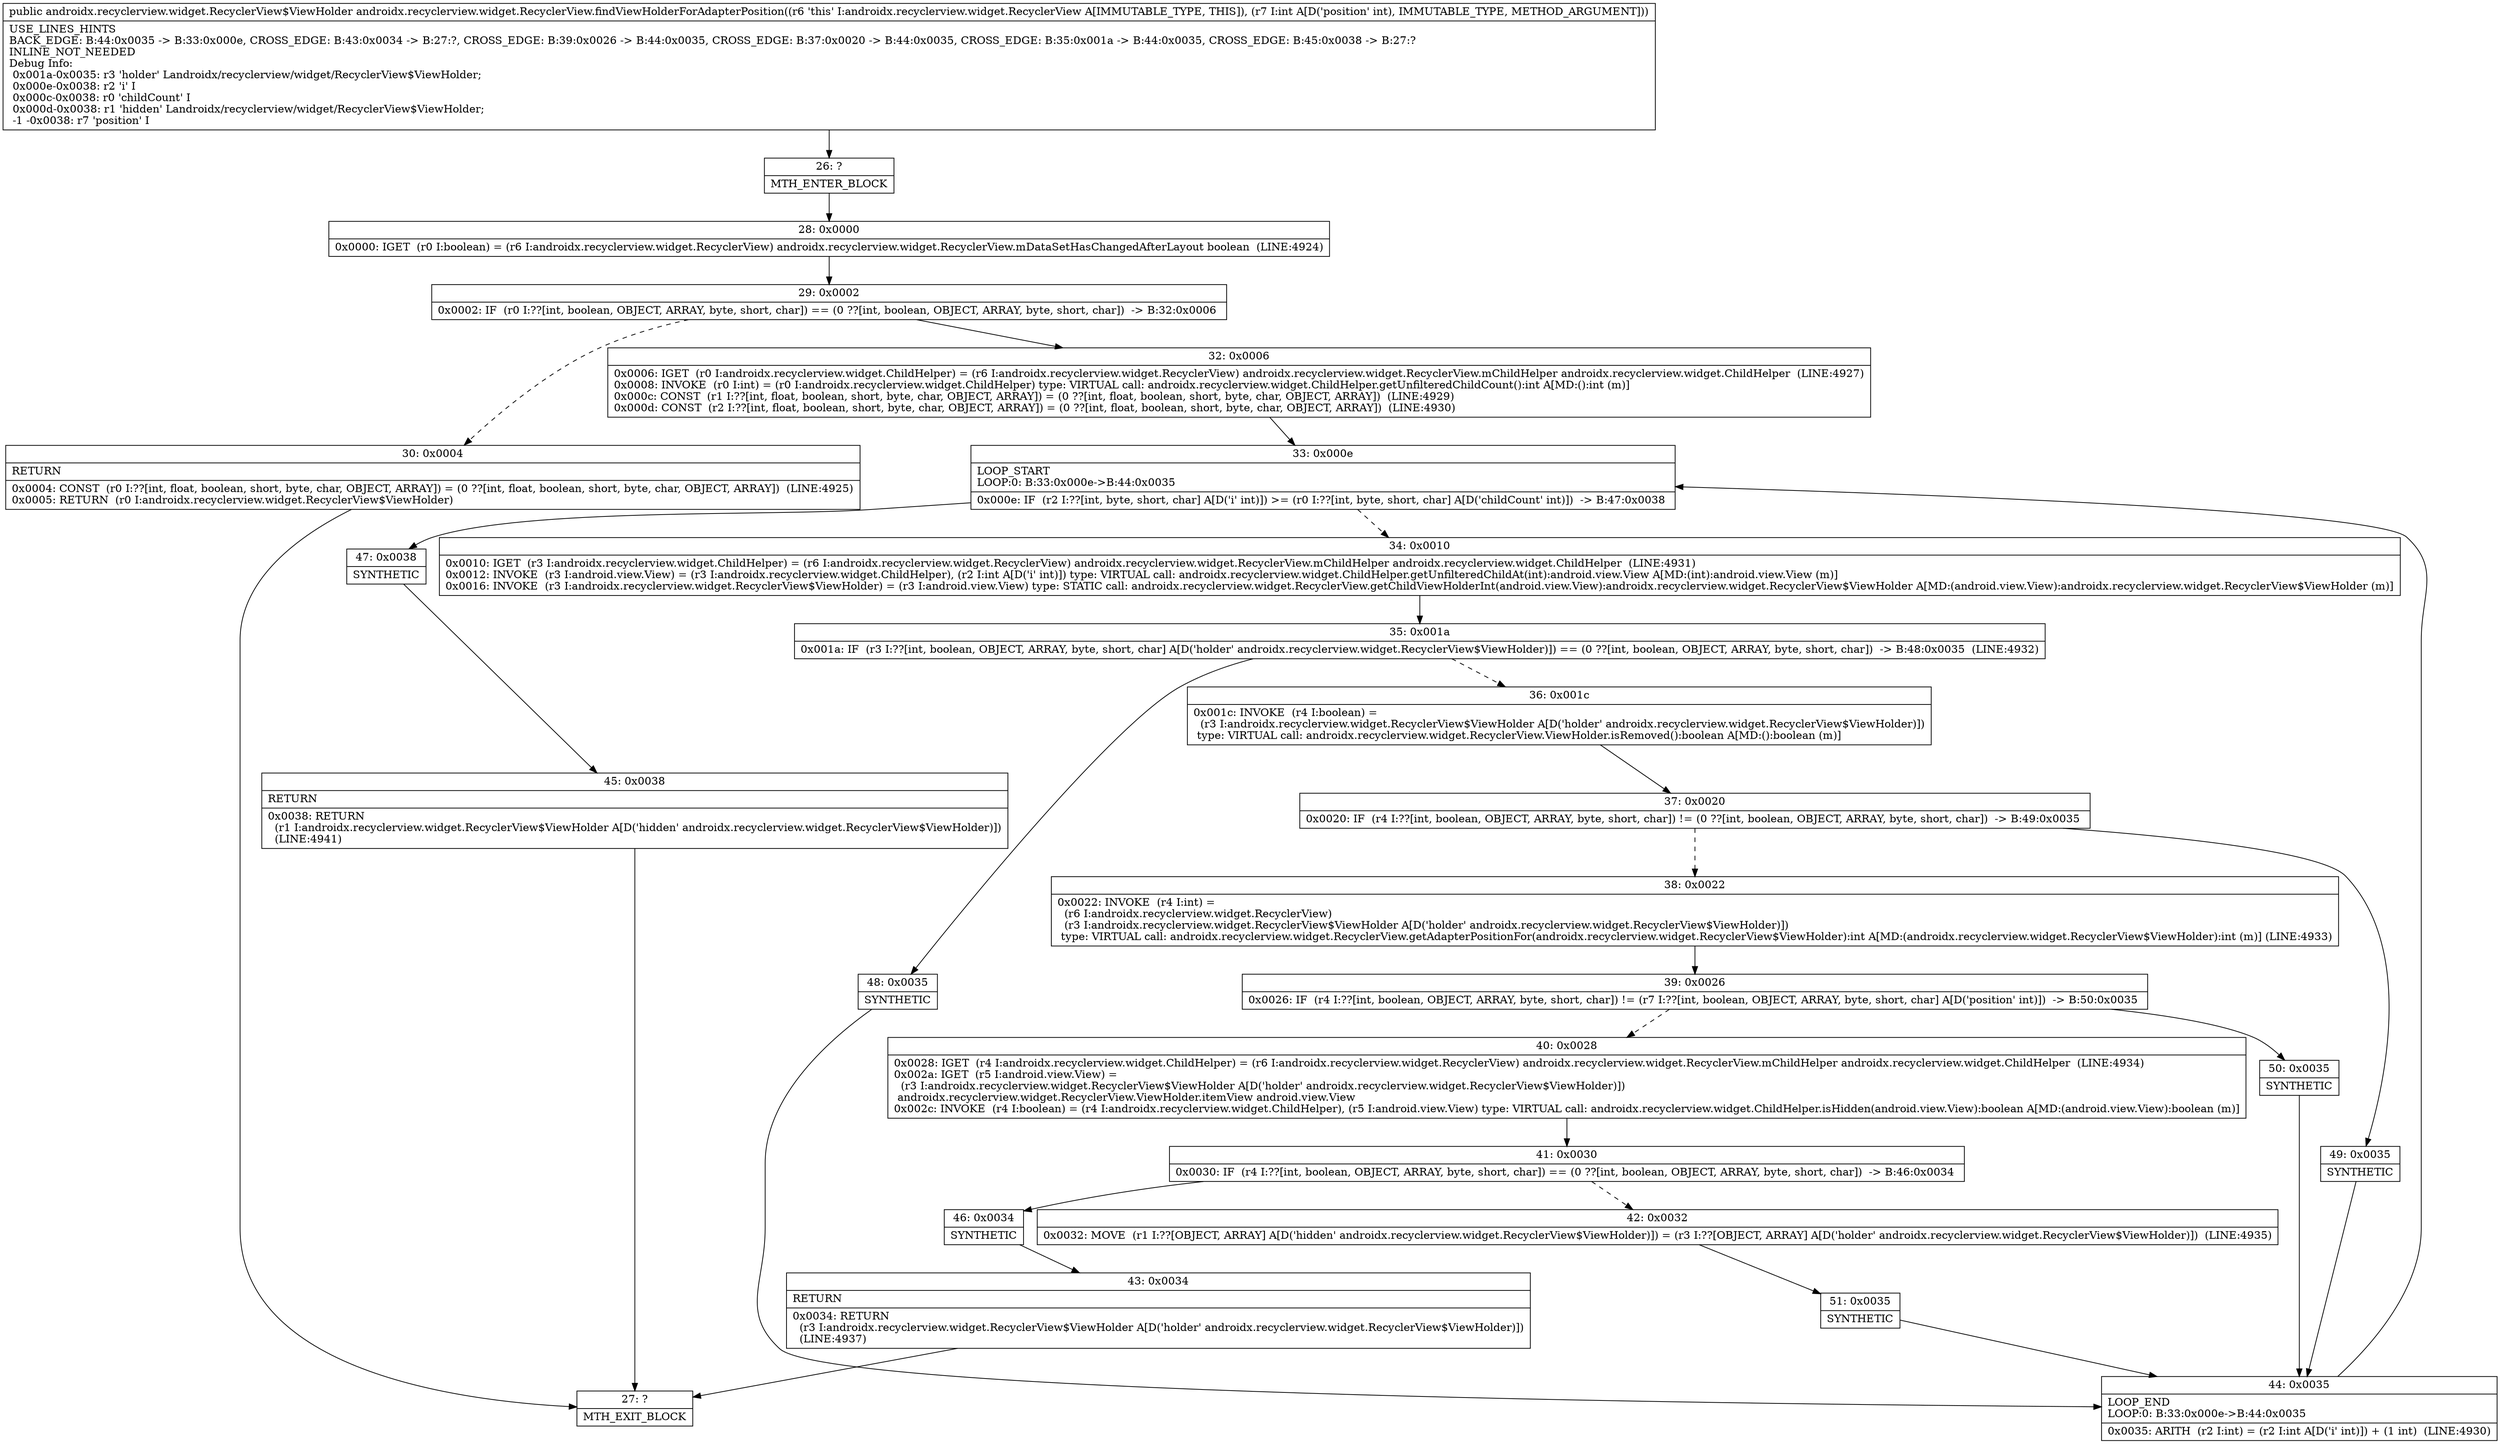 digraph "CFG forandroidx.recyclerview.widget.RecyclerView.findViewHolderForAdapterPosition(I)Landroidx\/recyclerview\/widget\/RecyclerView$ViewHolder;" {
Node_26 [shape=record,label="{26\:\ ?|MTH_ENTER_BLOCK\l}"];
Node_28 [shape=record,label="{28\:\ 0x0000|0x0000: IGET  (r0 I:boolean) = (r6 I:androidx.recyclerview.widget.RecyclerView) androidx.recyclerview.widget.RecyclerView.mDataSetHasChangedAfterLayout boolean  (LINE:4924)\l}"];
Node_29 [shape=record,label="{29\:\ 0x0002|0x0002: IF  (r0 I:??[int, boolean, OBJECT, ARRAY, byte, short, char]) == (0 ??[int, boolean, OBJECT, ARRAY, byte, short, char])  \-\> B:32:0x0006 \l}"];
Node_30 [shape=record,label="{30\:\ 0x0004|RETURN\l|0x0004: CONST  (r0 I:??[int, float, boolean, short, byte, char, OBJECT, ARRAY]) = (0 ??[int, float, boolean, short, byte, char, OBJECT, ARRAY])  (LINE:4925)\l0x0005: RETURN  (r0 I:androidx.recyclerview.widget.RecyclerView$ViewHolder) \l}"];
Node_27 [shape=record,label="{27\:\ ?|MTH_EXIT_BLOCK\l}"];
Node_32 [shape=record,label="{32\:\ 0x0006|0x0006: IGET  (r0 I:androidx.recyclerview.widget.ChildHelper) = (r6 I:androidx.recyclerview.widget.RecyclerView) androidx.recyclerview.widget.RecyclerView.mChildHelper androidx.recyclerview.widget.ChildHelper  (LINE:4927)\l0x0008: INVOKE  (r0 I:int) = (r0 I:androidx.recyclerview.widget.ChildHelper) type: VIRTUAL call: androidx.recyclerview.widget.ChildHelper.getUnfilteredChildCount():int A[MD:():int (m)]\l0x000c: CONST  (r1 I:??[int, float, boolean, short, byte, char, OBJECT, ARRAY]) = (0 ??[int, float, boolean, short, byte, char, OBJECT, ARRAY])  (LINE:4929)\l0x000d: CONST  (r2 I:??[int, float, boolean, short, byte, char, OBJECT, ARRAY]) = (0 ??[int, float, boolean, short, byte, char, OBJECT, ARRAY])  (LINE:4930)\l}"];
Node_33 [shape=record,label="{33\:\ 0x000e|LOOP_START\lLOOP:0: B:33:0x000e\-\>B:44:0x0035\l|0x000e: IF  (r2 I:??[int, byte, short, char] A[D('i' int)]) \>= (r0 I:??[int, byte, short, char] A[D('childCount' int)])  \-\> B:47:0x0038 \l}"];
Node_34 [shape=record,label="{34\:\ 0x0010|0x0010: IGET  (r3 I:androidx.recyclerview.widget.ChildHelper) = (r6 I:androidx.recyclerview.widget.RecyclerView) androidx.recyclerview.widget.RecyclerView.mChildHelper androidx.recyclerview.widget.ChildHelper  (LINE:4931)\l0x0012: INVOKE  (r3 I:android.view.View) = (r3 I:androidx.recyclerview.widget.ChildHelper), (r2 I:int A[D('i' int)]) type: VIRTUAL call: androidx.recyclerview.widget.ChildHelper.getUnfilteredChildAt(int):android.view.View A[MD:(int):android.view.View (m)]\l0x0016: INVOKE  (r3 I:androidx.recyclerview.widget.RecyclerView$ViewHolder) = (r3 I:android.view.View) type: STATIC call: androidx.recyclerview.widget.RecyclerView.getChildViewHolderInt(android.view.View):androidx.recyclerview.widget.RecyclerView$ViewHolder A[MD:(android.view.View):androidx.recyclerview.widget.RecyclerView$ViewHolder (m)]\l}"];
Node_35 [shape=record,label="{35\:\ 0x001a|0x001a: IF  (r3 I:??[int, boolean, OBJECT, ARRAY, byte, short, char] A[D('holder' androidx.recyclerview.widget.RecyclerView$ViewHolder)]) == (0 ??[int, boolean, OBJECT, ARRAY, byte, short, char])  \-\> B:48:0x0035  (LINE:4932)\l}"];
Node_36 [shape=record,label="{36\:\ 0x001c|0x001c: INVOKE  (r4 I:boolean) = \l  (r3 I:androidx.recyclerview.widget.RecyclerView$ViewHolder A[D('holder' androidx.recyclerview.widget.RecyclerView$ViewHolder)])\l type: VIRTUAL call: androidx.recyclerview.widget.RecyclerView.ViewHolder.isRemoved():boolean A[MD:():boolean (m)]\l}"];
Node_37 [shape=record,label="{37\:\ 0x0020|0x0020: IF  (r4 I:??[int, boolean, OBJECT, ARRAY, byte, short, char]) != (0 ??[int, boolean, OBJECT, ARRAY, byte, short, char])  \-\> B:49:0x0035 \l}"];
Node_38 [shape=record,label="{38\:\ 0x0022|0x0022: INVOKE  (r4 I:int) = \l  (r6 I:androidx.recyclerview.widget.RecyclerView)\l  (r3 I:androidx.recyclerview.widget.RecyclerView$ViewHolder A[D('holder' androidx.recyclerview.widget.RecyclerView$ViewHolder)])\l type: VIRTUAL call: androidx.recyclerview.widget.RecyclerView.getAdapterPositionFor(androidx.recyclerview.widget.RecyclerView$ViewHolder):int A[MD:(androidx.recyclerview.widget.RecyclerView$ViewHolder):int (m)] (LINE:4933)\l}"];
Node_39 [shape=record,label="{39\:\ 0x0026|0x0026: IF  (r4 I:??[int, boolean, OBJECT, ARRAY, byte, short, char]) != (r7 I:??[int, boolean, OBJECT, ARRAY, byte, short, char] A[D('position' int)])  \-\> B:50:0x0035 \l}"];
Node_40 [shape=record,label="{40\:\ 0x0028|0x0028: IGET  (r4 I:androidx.recyclerview.widget.ChildHelper) = (r6 I:androidx.recyclerview.widget.RecyclerView) androidx.recyclerview.widget.RecyclerView.mChildHelper androidx.recyclerview.widget.ChildHelper  (LINE:4934)\l0x002a: IGET  (r5 I:android.view.View) = \l  (r3 I:androidx.recyclerview.widget.RecyclerView$ViewHolder A[D('holder' androidx.recyclerview.widget.RecyclerView$ViewHolder)])\l androidx.recyclerview.widget.RecyclerView.ViewHolder.itemView android.view.View \l0x002c: INVOKE  (r4 I:boolean) = (r4 I:androidx.recyclerview.widget.ChildHelper), (r5 I:android.view.View) type: VIRTUAL call: androidx.recyclerview.widget.ChildHelper.isHidden(android.view.View):boolean A[MD:(android.view.View):boolean (m)]\l}"];
Node_41 [shape=record,label="{41\:\ 0x0030|0x0030: IF  (r4 I:??[int, boolean, OBJECT, ARRAY, byte, short, char]) == (0 ??[int, boolean, OBJECT, ARRAY, byte, short, char])  \-\> B:46:0x0034 \l}"];
Node_42 [shape=record,label="{42\:\ 0x0032|0x0032: MOVE  (r1 I:??[OBJECT, ARRAY] A[D('hidden' androidx.recyclerview.widget.RecyclerView$ViewHolder)]) = (r3 I:??[OBJECT, ARRAY] A[D('holder' androidx.recyclerview.widget.RecyclerView$ViewHolder)])  (LINE:4935)\l}"];
Node_51 [shape=record,label="{51\:\ 0x0035|SYNTHETIC\l}"];
Node_44 [shape=record,label="{44\:\ 0x0035|LOOP_END\lLOOP:0: B:33:0x000e\-\>B:44:0x0035\l|0x0035: ARITH  (r2 I:int) = (r2 I:int A[D('i' int)]) + (1 int)  (LINE:4930)\l}"];
Node_46 [shape=record,label="{46\:\ 0x0034|SYNTHETIC\l}"];
Node_43 [shape=record,label="{43\:\ 0x0034|RETURN\l|0x0034: RETURN  \l  (r3 I:androidx.recyclerview.widget.RecyclerView$ViewHolder A[D('holder' androidx.recyclerview.widget.RecyclerView$ViewHolder)])\l  (LINE:4937)\l}"];
Node_50 [shape=record,label="{50\:\ 0x0035|SYNTHETIC\l}"];
Node_49 [shape=record,label="{49\:\ 0x0035|SYNTHETIC\l}"];
Node_48 [shape=record,label="{48\:\ 0x0035|SYNTHETIC\l}"];
Node_47 [shape=record,label="{47\:\ 0x0038|SYNTHETIC\l}"];
Node_45 [shape=record,label="{45\:\ 0x0038|RETURN\l|0x0038: RETURN  \l  (r1 I:androidx.recyclerview.widget.RecyclerView$ViewHolder A[D('hidden' androidx.recyclerview.widget.RecyclerView$ViewHolder)])\l  (LINE:4941)\l}"];
MethodNode[shape=record,label="{public androidx.recyclerview.widget.RecyclerView$ViewHolder androidx.recyclerview.widget.RecyclerView.findViewHolderForAdapterPosition((r6 'this' I:androidx.recyclerview.widget.RecyclerView A[IMMUTABLE_TYPE, THIS]), (r7 I:int A[D('position' int), IMMUTABLE_TYPE, METHOD_ARGUMENT]))  | USE_LINES_HINTS\lBACK_EDGE: B:44:0x0035 \-\> B:33:0x000e, CROSS_EDGE: B:43:0x0034 \-\> B:27:?, CROSS_EDGE: B:39:0x0026 \-\> B:44:0x0035, CROSS_EDGE: B:37:0x0020 \-\> B:44:0x0035, CROSS_EDGE: B:35:0x001a \-\> B:44:0x0035, CROSS_EDGE: B:45:0x0038 \-\> B:27:?\lINLINE_NOT_NEEDED\lDebug Info:\l  0x001a\-0x0035: r3 'holder' Landroidx\/recyclerview\/widget\/RecyclerView$ViewHolder;\l  0x000e\-0x0038: r2 'i' I\l  0x000c\-0x0038: r0 'childCount' I\l  0x000d\-0x0038: r1 'hidden' Landroidx\/recyclerview\/widget\/RecyclerView$ViewHolder;\l  \-1 \-0x0038: r7 'position' I\l}"];
MethodNode -> Node_26;Node_26 -> Node_28;
Node_28 -> Node_29;
Node_29 -> Node_30[style=dashed];
Node_29 -> Node_32;
Node_30 -> Node_27;
Node_32 -> Node_33;
Node_33 -> Node_34[style=dashed];
Node_33 -> Node_47;
Node_34 -> Node_35;
Node_35 -> Node_36[style=dashed];
Node_35 -> Node_48;
Node_36 -> Node_37;
Node_37 -> Node_38[style=dashed];
Node_37 -> Node_49;
Node_38 -> Node_39;
Node_39 -> Node_40[style=dashed];
Node_39 -> Node_50;
Node_40 -> Node_41;
Node_41 -> Node_42[style=dashed];
Node_41 -> Node_46;
Node_42 -> Node_51;
Node_51 -> Node_44;
Node_44 -> Node_33;
Node_46 -> Node_43;
Node_43 -> Node_27;
Node_50 -> Node_44;
Node_49 -> Node_44;
Node_48 -> Node_44;
Node_47 -> Node_45;
Node_45 -> Node_27;
}

